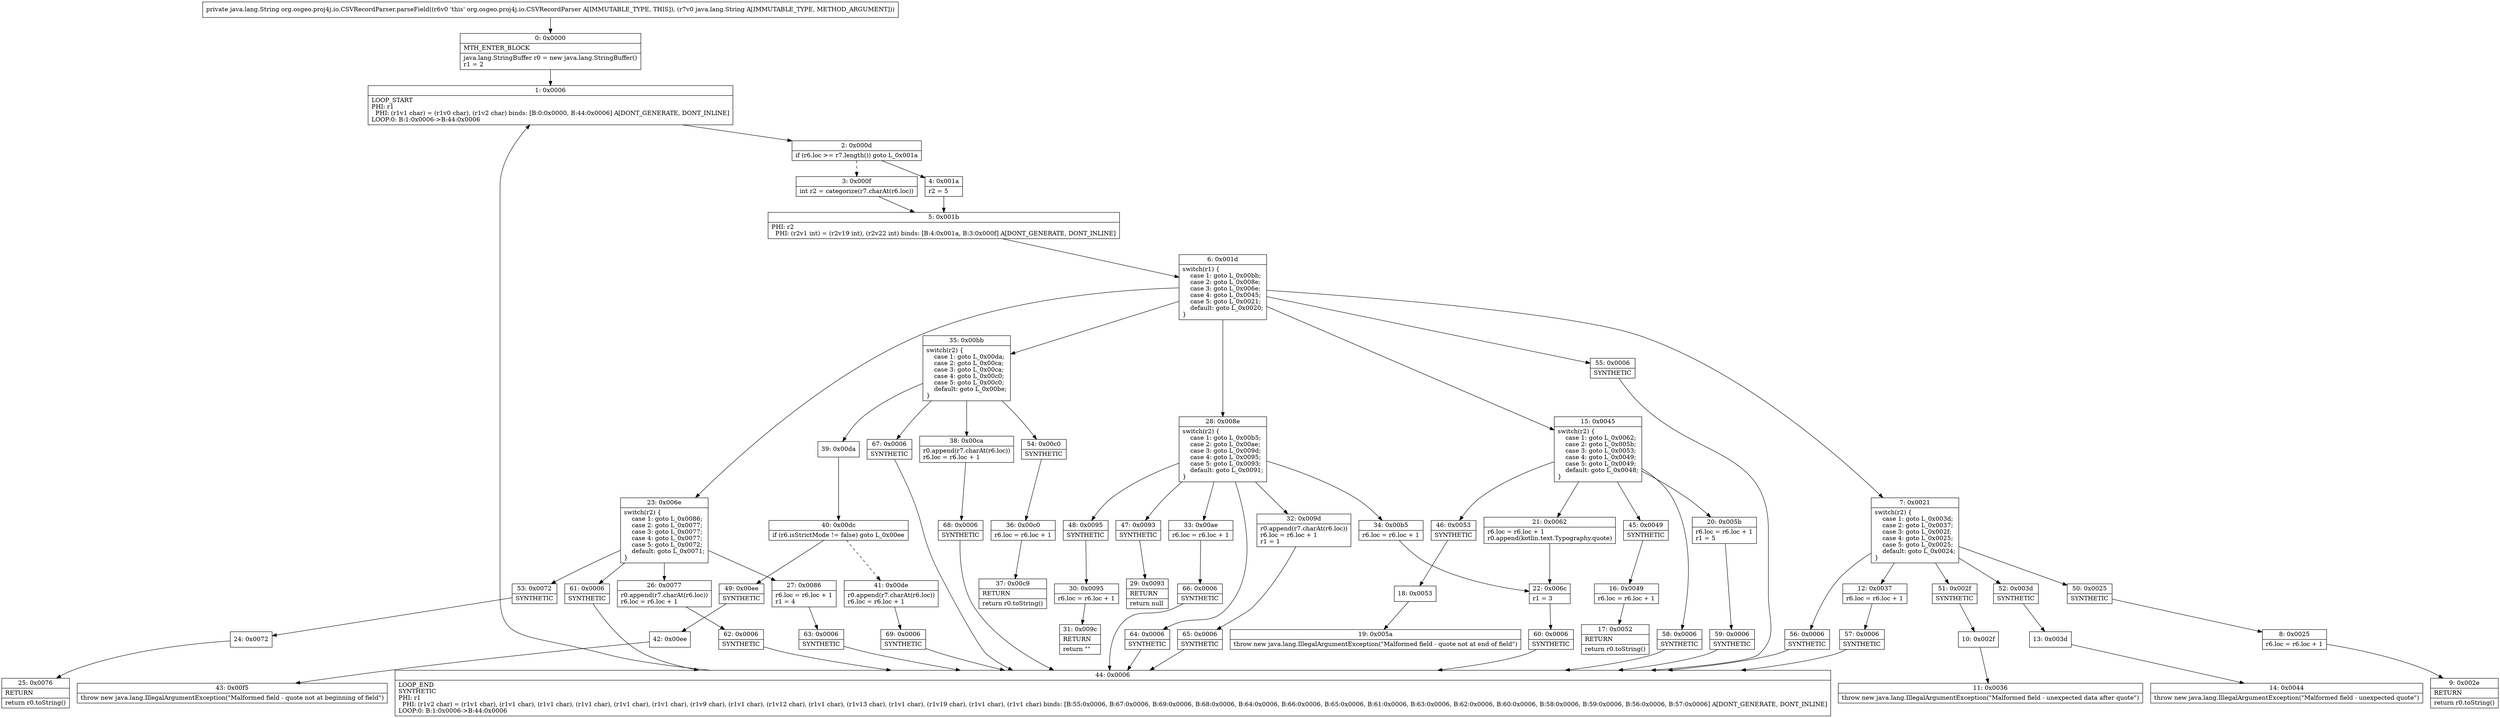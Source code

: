digraph "CFG fororg.osgeo.proj4j.io.CSVRecordParser.parseField(Ljava\/lang\/String;)Ljava\/lang\/String;" {
Node_0 [shape=record,label="{0\:\ 0x0000|MTH_ENTER_BLOCK\l|java.lang.StringBuffer r0 = new java.lang.StringBuffer()\lr1 = 2\l}"];
Node_1 [shape=record,label="{1\:\ 0x0006|LOOP_START\lPHI: r1 \l  PHI: (r1v1 char) = (r1v0 char), (r1v2 char) binds: [B:0:0x0000, B:44:0x0006] A[DONT_GENERATE, DONT_INLINE]\lLOOP:0: B:1:0x0006\-\>B:44:0x0006\l}"];
Node_2 [shape=record,label="{2\:\ 0x000d|if (r6.loc \>= r7.length()) goto L_0x001a\l}"];
Node_3 [shape=record,label="{3\:\ 0x000f|int r2 = categorize(r7.charAt(r6.loc))\l}"];
Node_4 [shape=record,label="{4\:\ 0x001a|r2 = 5\l}"];
Node_5 [shape=record,label="{5\:\ 0x001b|PHI: r2 \l  PHI: (r2v1 int) = (r2v19 int), (r2v22 int) binds: [B:4:0x001a, B:3:0x000f] A[DONT_GENERATE, DONT_INLINE]\l}"];
Node_6 [shape=record,label="{6\:\ 0x001d|switch(r1) \{\l    case 1: goto L_0x00bb;\l    case 2: goto L_0x008e;\l    case 3: goto L_0x006e;\l    case 4: goto L_0x0045;\l    case 5: goto L_0x0021;\l    default: goto L_0x0020;\l\}\l}"];
Node_7 [shape=record,label="{7\:\ 0x0021|switch(r2) \{\l    case 1: goto L_0x003d;\l    case 2: goto L_0x0037;\l    case 3: goto L_0x002f;\l    case 4: goto L_0x0025;\l    case 5: goto L_0x0025;\l    default: goto L_0x0024;\l\}\l}"];
Node_8 [shape=record,label="{8\:\ 0x0025|r6.loc = r6.loc + 1\l}"];
Node_9 [shape=record,label="{9\:\ 0x002e|RETURN\l|return r0.toString()\l}"];
Node_10 [shape=record,label="{10\:\ 0x002f}"];
Node_11 [shape=record,label="{11\:\ 0x0036|throw new java.lang.IllegalArgumentException(\"Malformed field \- unexpected data after quote\")\l}"];
Node_12 [shape=record,label="{12\:\ 0x0037|r6.loc = r6.loc + 1\l}"];
Node_13 [shape=record,label="{13\:\ 0x003d}"];
Node_14 [shape=record,label="{14\:\ 0x0044|throw new java.lang.IllegalArgumentException(\"Malformed field \- unexpected quote\")\l}"];
Node_15 [shape=record,label="{15\:\ 0x0045|switch(r2) \{\l    case 1: goto L_0x0062;\l    case 2: goto L_0x005b;\l    case 3: goto L_0x0053;\l    case 4: goto L_0x0049;\l    case 5: goto L_0x0049;\l    default: goto L_0x0048;\l\}\l}"];
Node_16 [shape=record,label="{16\:\ 0x0049|r6.loc = r6.loc + 1\l}"];
Node_17 [shape=record,label="{17\:\ 0x0052|RETURN\l|return r0.toString()\l}"];
Node_18 [shape=record,label="{18\:\ 0x0053}"];
Node_19 [shape=record,label="{19\:\ 0x005a|throw new java.lang.IllegalArgumentException(\"Malformed field \- quote not at end of field\")\l}"];
Node_20 [shape=record,label="{20\:\ 0x005b|r6.loc = r6.loc + 1\lr1 = 5\l}"];
Node_21 [shape=record,label="{21\:\ 0x0062|r6.loc = r6.loc + 1\lr0.append(kotlin.text.Typography.quote)\l}"];
Node_22 [shape=record,label="{22\:\ 0x006c|r1 = 3\l}"];
Node_23 [shape=record,label="{23\:\ 0x006e|switch(r2) \{\l    case 1: goto L_0x0086;\l    case 2: goto L_0x0077;\l    case 3: goto L_0x0077;\l    case 4: goto L_0x0077;\l    case 5: goto L_0x0072;\l    default: goto L_0x0071;\l\}\l}"];
Node_24 [shape=record,label="{24\:\ 0x0072}"];
Node_25 [shape=record,label="{25\:\ 0x0076|RETURN\l|return r0.toString()\l}"];
Node_26 [shape=record,label="{26\:\ 0x0077|r0.append(r7.charAt(r6.loc))\lr6.loc = r6.loc + 1\l}"];
Node_27 [shape=record,label="{27\:\ 0x0086|r6.loc = r6.loc + 1\lr1 = 4\l}"];
Node_28 [shape=record,label="{28\:\ 0x008e|switch(r2) \{\l    case 1: goto L_0x00b5;\l    case 2: goto L_0x00ae;\l    case 3: goto L_0x009d;\l    case 4: goto L_0x0095;\l    case 5: goto L_0x0093;\l    default: goto L_0x0091;\l\}\l}"];
Node_29 [shape=record,label="{29\:\ 0x0093|RETURN\l|return null\l}"];
Node_30 [shape=record,label="{30\:\ 0x0095|r6.loc = r6.loc + 1\l}"];
Node_31 [shape=record,label="{31\:\ 0x009c|RETURN\l|return \"\"\l}"];
Node_32 [shape=record,label="{32\:\ 0x009d|r0.append(r7.charAt(r6.loc))\lr6.loc = r6.loc + 1\lr1 = 1\l}"];
Node_33 [shape=record,label="{33\:\ 0x00ae|r6.loc = r6.loc + 1\l}"];
Node_34 [shape=record,label="{34\:\ 0x00b5|r6.loc = r6.loc + 1\l}"];
Node_35 [shape=record,label="{35\:\ 0x00bb|switch(r2) \{\l    case 1: goto L_0x00da;\l    case 2: goto L_0x00ca;\l    case 3: goto L_0x00ca;\l    case 4: goto L_0x00c0;\l    case 5: goto L_0x00c0;\l    default: goto L_0x00be;\l\}\l}"];
Node_36 [shape=record,label="{36\:\ 0x00c0|r6.loc = r6.loc + 1\l}"];
Node_37 [shape=record,label="{37\:\ 0x00c9|RETURN\l|return r0.toString()\l}"];
Node_38 [shape=record,label="{38\:\ 0x00ca|r0.append(r7.charAt(r6.loc))\lr6.loc = r6.loc + 1\l}"];
Node_39 [shape=record,label="{39\:\ 0x00da}"];
Node_40 [shape=record,label="{40\:\ 0x00dc|if (r6.isStrictMode != false) goto L_0x00ee\l}"];
Node_41 [shape=record,label="{41\:\ 0x00de|r0.append(r7.charAt(r6.loc))\lr6.loc = r6.loc + 1\l}"];
Node_42 [shape=record,label="{42\:\ 0x00ee}"];
Node_43 [shape=record,label="{43\:\ 0x00f5|throw new java.lang.IllegalArgumentException(\"Malformed field \- quote not at beginning of field\")\l}"];
Node_44 [shape=record,label="{44\:\ 0x0006|LOOP_END\lSYNTHETIC\lPHI: r1 \l  PHI: (r1v2 char) = (r1v1 char), (r1v1 char), (r1v1 char), (r1v1 char), (r1v1 char), (r1v1 char), (r1v9 char), (r1v1 char), (r1v12 char), (r1v1 char), (r1v13 char), (r1v1 char), (r1v19 char), (r1v1 char), (r1v1 char) binds: [B:55:0x0006, B:67:0x0006, B:69:0x0006, B:68:0x0006, B:64:0x0006, B:66:0x0006, B:65:0x0006, B:61:0x0006, B:63:0x0006, B:62:0x0006, B:60:0x0006, B:58:0x0006, B:59:0x0006, B:56:0x0006, B:57:0x0006] A[DONT_GENERATE, DONT_INLINE]\lLOOP:0: B:1:0x0006\-\>B:44:0x0006\l}"];
Node_45 [shape=record,label="{45\:\ 0x0049|SYNTHETIC\l}"];
Node_46 [shape=record,label="{46\:\ 0x0053|SYNTHETIC\l}"];
Node_47 [shape=record,label="{47\:\ 0x0093|SYNTHETIC\l}"];
Node_48 [shape=record,label="{48\:\ 0x0095|SYNTHETIC\l}"];
Node_49 [shape=record,label="{49\:\ 0x00ee|SYNTHETIC\l}"];
Node_50 [shape=record,label="{50\:\ 0x0025|SYNTHETIC\l}"];
Node_51 [shape=record,label="{51\:\ 0x002f|SYNTHETIC\l}"];
Node_52 [shape=record,label="{52\:\ 0x003d|SYNTHETIC\l}"];
Node_53 [shape=record,label="{53\:\ 0x0072|SYNTHETIC\l}"];
Node_54 [shape=record,label="{54\:\ 0x00c0|SYNTHETIC\l}"];
Node_55 [shape=record,label="{55\:\ 0x0006|SYNTHETIC\l}"];
Node_56 [shape=record,label="{56\:\ 0x0006|SYNTHETIC\l}"];
Node_57 [shape=record,label="{57\:\ 0x0006|SYNTHETIC\l}"];
Node_58 [shape=record,label="{58\:\ 0x0006|SYNTHETIC\l}"];
Node_59 [shape=record,label="{59\:\ 0x0006|SYNTHETIC\l}"];
Node_60 [shape=record,label="{60\:\ 0x0006|SYNTHETIC\l}"];
Node_61 [shape=record,label="{61\:\ 0x0006|SYNTHETIC\l}"];
Node_62 [shape=record,label="{62\:\ 0x0006|SYNTHETIC\l}"];
Node_63 [shape=record,label="{63\:\ 0x0006|SYNTHETIC\l}"];
Node_64 [shape=record,label="{64\:\ 0x0006|SYNTHETIC\l}"];
Node_65 [shape=record,label="{65\:\ 0x0006|SYNTHETIC\l}"];
Node_66 [shape=record,label="{66\:\ 0x0006|SYNTHETIC\l}"];
Node_67 [shape=record,label="{67\:\ 0x0006|SYNTHETIC\l}"];
Node_68 [shape=record,label="{68\:\ 0x0006|SYNTHETIC\l}"];
Node_69 [shape=record,label="{69\:\ 0x0006|SYNTHETIC\l}"];
MethodNode[shape=record,label="{private java.lang.String org.osgeo.proj4j.io.CSVRecordParser.parseField((r6v0 'this' org.osgeo.proj4j.io.CSVRecordParser A[IMMUTABLE_TYPE, THIS]), (r7v0 java.lang.String A[IMMUTABLE_TYPE, METHOD_ARGUMENT])) }"];
MethodNode -> Node_0;
Node_0 -> Node_1;
Node_1 -> Node_2;
Node_2 -> Node_3[style=dashed];
Node_2 -> Node_4;
Node_3 -> Node_5;
Node_4 -> Node_5;
Node_5 -> Node_6;
Node_6 -> Node_7;
Node_6 -> Node_15;
Node_6 -> Node_23;
Node_6 -> Node_28;
Node_6 -> Node_35;
Node_6 -> Node_55;
Node_7 -> Node_12;
Node_7 -> Node_50;
Node_7 -> Node_51;
Node_7 -> Node_52;
Node_7 -> Node_56;
Node_8 -> Node_9;
Node_10 -> Node_11;
Node_12 -> Node_57;
Node_13 -> Node_14;
Node_15 -> Node_20;
Node_15 -> Node_21;
Node_15 -> Node_45;
Node_15 -> Node_46;
Node_15 -> Node_58;
Node_16 -> Node_17;
Node_18 -> Node_19;
Node_20 -> Node_59;
Node_21 -> Node_22;
Node_22 -> Node_60;
Node_23 -> Node_26;
Node_23 -> Node_27;
Node_23 -> Node_53;
Node_23 -> Node_61;
Node_24 -> Node_25;
Node_26 -> Node_62;
Node_27 -> Node_63;
Node_28 -> Node_32;
Node_28 -> Node_33;
Node_28 -> Node_34;
Node_28 -> Node_47;
Node_28 -> Node_48;
Node_28 -> Node_64;
Node_30 -> Node_31;
Node_32 -> Node_65;
Node_33 -> Node_66;
Node_34 -> Node_22;
Node_35 -> Node_38;
Node_35 -> Node_39;
Node_35 -> Node_54;
Node_35 -> Node_67;
Node_36 -> Node_37;
Node_38 -> Node_68;
Node_39 -> Node_40;
Node_40 -> Node_41[style=dashed];
Node_40 -> Node_49;
Node_41 -> Node_69;
Node_42 -> Node_43;
Node_44 -> Node_1;
Node_45 -> Node_16;
Node_46 -> Node_18;
Node_47 -> Node_29;
Node_48 -> Node_30;
Node_49 -> Node_42;
Node_50 -> Node_8;
Node_51 -> Node_10;
Node_52 -> Node_13;
Node_53 -> Node_24;
Node_54 -> Node_36;
Node_55 -> Node_44;
Node_56 -> Node_44;
Node_57 -> Node_44;
Node_58 -> Node_44;
Node_59 -> Node_44;
Node_60 -> Node_44;
Node_61 -> Node_44;
Node_62 -> Node_44;
Node_63 -> Node_44;
Node_64 -> Node_44;
Node_65 -> Node_44;
Node_66 -> Node_44;
Node_67 -> Node_44;
Node_68 -> Node_44;
Node_69 -> Node_44;
}

